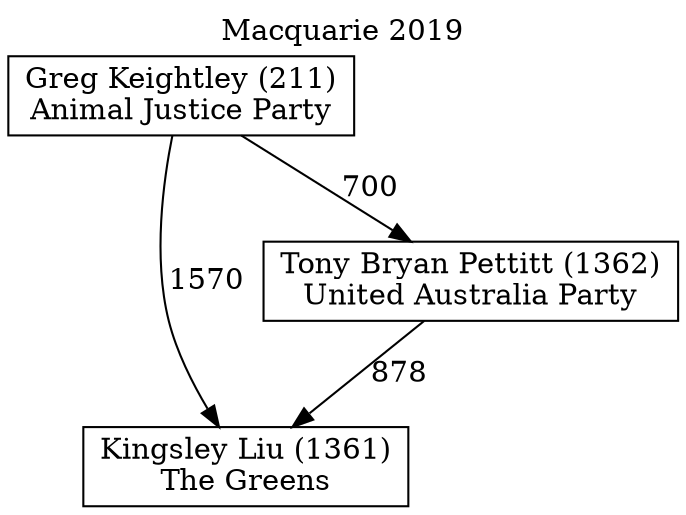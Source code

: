 // House preference flow
digraph "Kingsley Liu (1361)_Macquarie_2019" {
	graph [label="Macquarie 2019" labelloc=t mclimit=10]
	node [shape=box]
	"Kingsley Liu (1361)" [label="Kingsley Liu (1361)
The Greens"]
	"Tony Bryan Pettitt (1362)" [label="Tony Bryan Pettitt (1362)
United Australia Party"]
	"Greg Keightley (211)" [label="Greg Keightley (211)
Animal Justice Party"]
	"Kingsley Liu (1361)" [label="Kingsley Liu (1361)
The Greens"]
	"Greg Keightley (211)" [label="Greg Keightley (211)
Animal Justice Party"]
	"Greg Keightley (211)" [label="Greg Keightley (211)
Animal Justice Party"]
	"Tony Bryan Pettitt (1362)" [label="Tony Bryan Pettitt (1362)
United Australia Party"]
	"Greg Keightley (211)" [label="Greg Keightley (211)
Animal Justice Party"]
	"Greg Keightley (211)" [label="Greg Keightley (211)
Animal Justice Party"]
	"Tony Bryan Pettitt (1362)" -> "Kingsley Liu (1361)" [label=878]
	"Greg Keightley (211)" -> "Tony Bryan Pettitt (1362)" [label=700]
	"Greg Keightley (211)" -> "Kingsley Liu (1361)" [label=1570]
}
